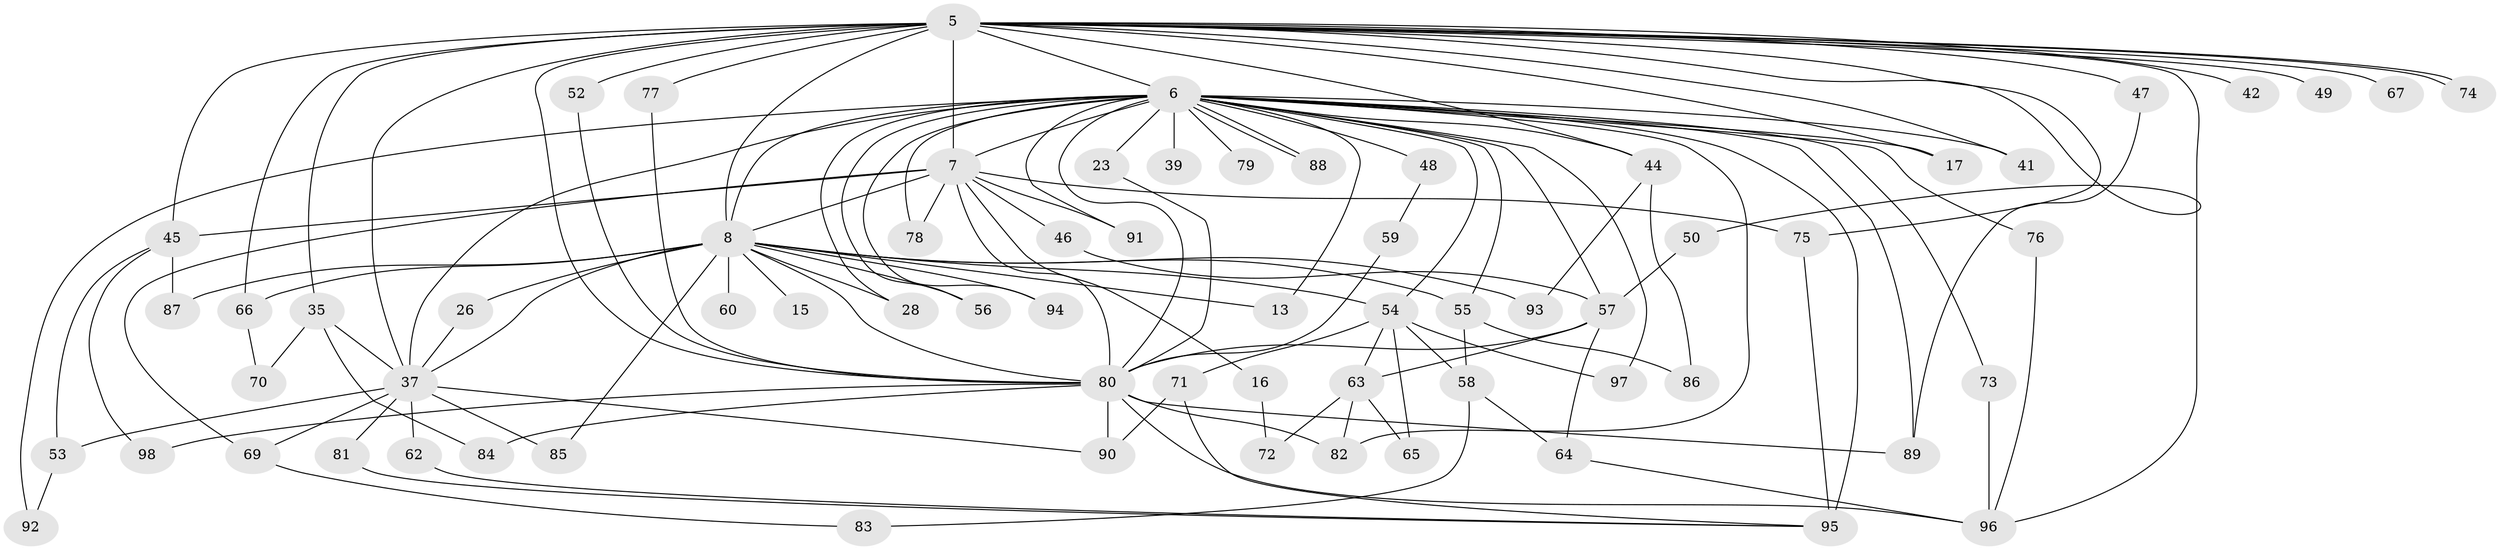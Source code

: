 // original degree distribution, {32: 0.01020408163265306, 18: 0.01020408163265306, 12: 0.01020408163265306, 19: 0.01020408163265306, 22: 0.01020408163265306, 27: 0.01020408163265306, 15: 0.030612244897959183, 21: 0.01020408163265306, 7: 0.02040816326530612, 6: 0.02040816326530612, 2: 0.5408163265306123, 3: 0.17346938775510204, 4: 0.10204081632653061, 8: 0.01020408163265306, 5: 0.030612244897959183}
// Generated by graph-tools (version 1.1) at 2025/49/03/04/25 21:49:08]
// undirected, 68 vertices, 131 edges
graph export_dot {
graph [start="1"]
  node [color=gray90,style=filled];
  5 [super="+4"];
  6 [super="+1"];
  7 [super="+3"];
  8 [super="+2"];
  13;
  15;
  16;
  17;
  23;
  26;
  28;
  35;
  37 [super="+29+34+12"];
  39;
  41;
  42;
  44 [super="+32"];
  45;
  46;
  47;
  48;
  49;
  50;
  52;
  53;
  54 [super="+24+25"];
  55 [super="+14"];
  56;
  57 [super="+11"];
  58;
  59;
  60;
  62;
  63 [super="+40"];
  64;
  65;
  66;
  67;
  69 [super="+51"];
  70;
  71;
  72;
  73;
  74;
  75 [super="+21"];
  76;
  77;
  78;
  79 [super="+61"];
  80 [super="+19+27+10"];
  81;
  82 [super="+43"];
  83;
  84;
  85 [super="+68"];
  86;
  87;
  88;
  89 [super="+18"];
  90 [super="+36"];
  91;
  92;
  93;
  94;
  95 [super="+31"];
  96 [super="+33"];
  97;
  98;
  5 -- 6 [weight=4];
  5 -- 7 [weight=4];
  5 -- 8 [weight=4];
  5 -- 17;
  5 -- 35;
  5 -- 45;
  5 -- 49 [weight=2];
  5 -- 52;
  5 -- 67 [weight=2];
  5 -- 74;
  5 -- 74;
  5 -- 66;
  5 -- 77;
  5 -- 41;
  5 -- 42;
  5 -- 47;
  5 -- 50;
  5 -- 44;
  5 -- 75;
  5 -- 37;
  5 -- 80 [weight=5];
  5 -- 96;
  6 -- 7 [weight=4];
  6 -- 8 [weight=4];
  6 -- 17;
  6 -- 28;
  6 -- 39 [weight=2];
  6 -- 41;
  6 -- 48 [weight=2];
  6 -- 57 [weight=2];
  6 -- 73;
  6 -- 76;
  6 -- 82 [weight=2];
  6 -- 88;
  6 -- 88;
  6 -- 91;
  6 -- 92;
  6 -- 94;
  6 -- 97;
  6 -- 13;
  6 -- 78;
  6 -- 79 [weight=2];
  6 -- 23;
  6 -- 89 [weight=2];
  6 -- 95 [weight=4];
  6 -- 44 [weight=2];
  6 -- 55 [weight=2];
  6 -- 56;
  6 -- 54;
  6 -- 37 [weight=4];
  6 -- 80 [weight=4];
  7 -- 8 [weight=4];
  7 -- 45;
  7 -- 46;
  7 -- 69 [weight=2];
  7 -- 75;
  7 -- 78;
  7 -- 16;
  7 -- 91;
  7 -- 80 [weight=4];
  8 -- 28;
  8 -- 54 [weight=4];
  8 -- 56;
  8 -- 60 [weight=2];
  8 -- 66;
  8 -- 93;
  8 -- 94;
  8 -- 13;
  8 -- 15;
  8 -- 85 [weight=2];
  8 -- 87;
  8 -- 26;
  8 -- 55;
  8 -- 80 [weight=5];
  8 -- 37;
  16 -- 72;
  23 -- 80;
  26 -- 37;
  35 -- 70;
  35 -- 84;
  35 -- 37;
  37 -- 81;
  37 -- 53;
  37 -- 85;
  37 -- 62;
  37 -- 69;
  37 -- 90;
  44 -- 86;
  44 -- 93;
  45 -- 53;
  45 -- 87;
  45 -- 98;
  46 -- 57;
  47 -- 89;
  48 -- 59;
  50 -- 57;
  52 -- 80;
  53 -- 92;
  54 -- 63;
  54 -- 65;
  54 -- 71;
  54 -- 58;
  54 -- 97;
  55 -- 58;
  55 -- 86;
  57 -- 64;
  57 -- 80;
  57 -- 63;
  58 -- 64;
  58 -- 83;
  59 -- 80;
  62 -- 95;
  63 -- 72;
  63 -- 65;
  63 -- 82;
  64 -- 96;
  66 -- 70;
  69 -- 83;
  71 -- 90;
  71 -- 95;
  73 -- 96;
  75 -- 95;
  76 -- 96;
  77 -- 80;
  80 -- 98;
  80 -- 82 [weight=2];
  80 -- 84;
  80 -- 89;
  80 -- 96;
  80 -- 90;
  81 -- 95;
}
